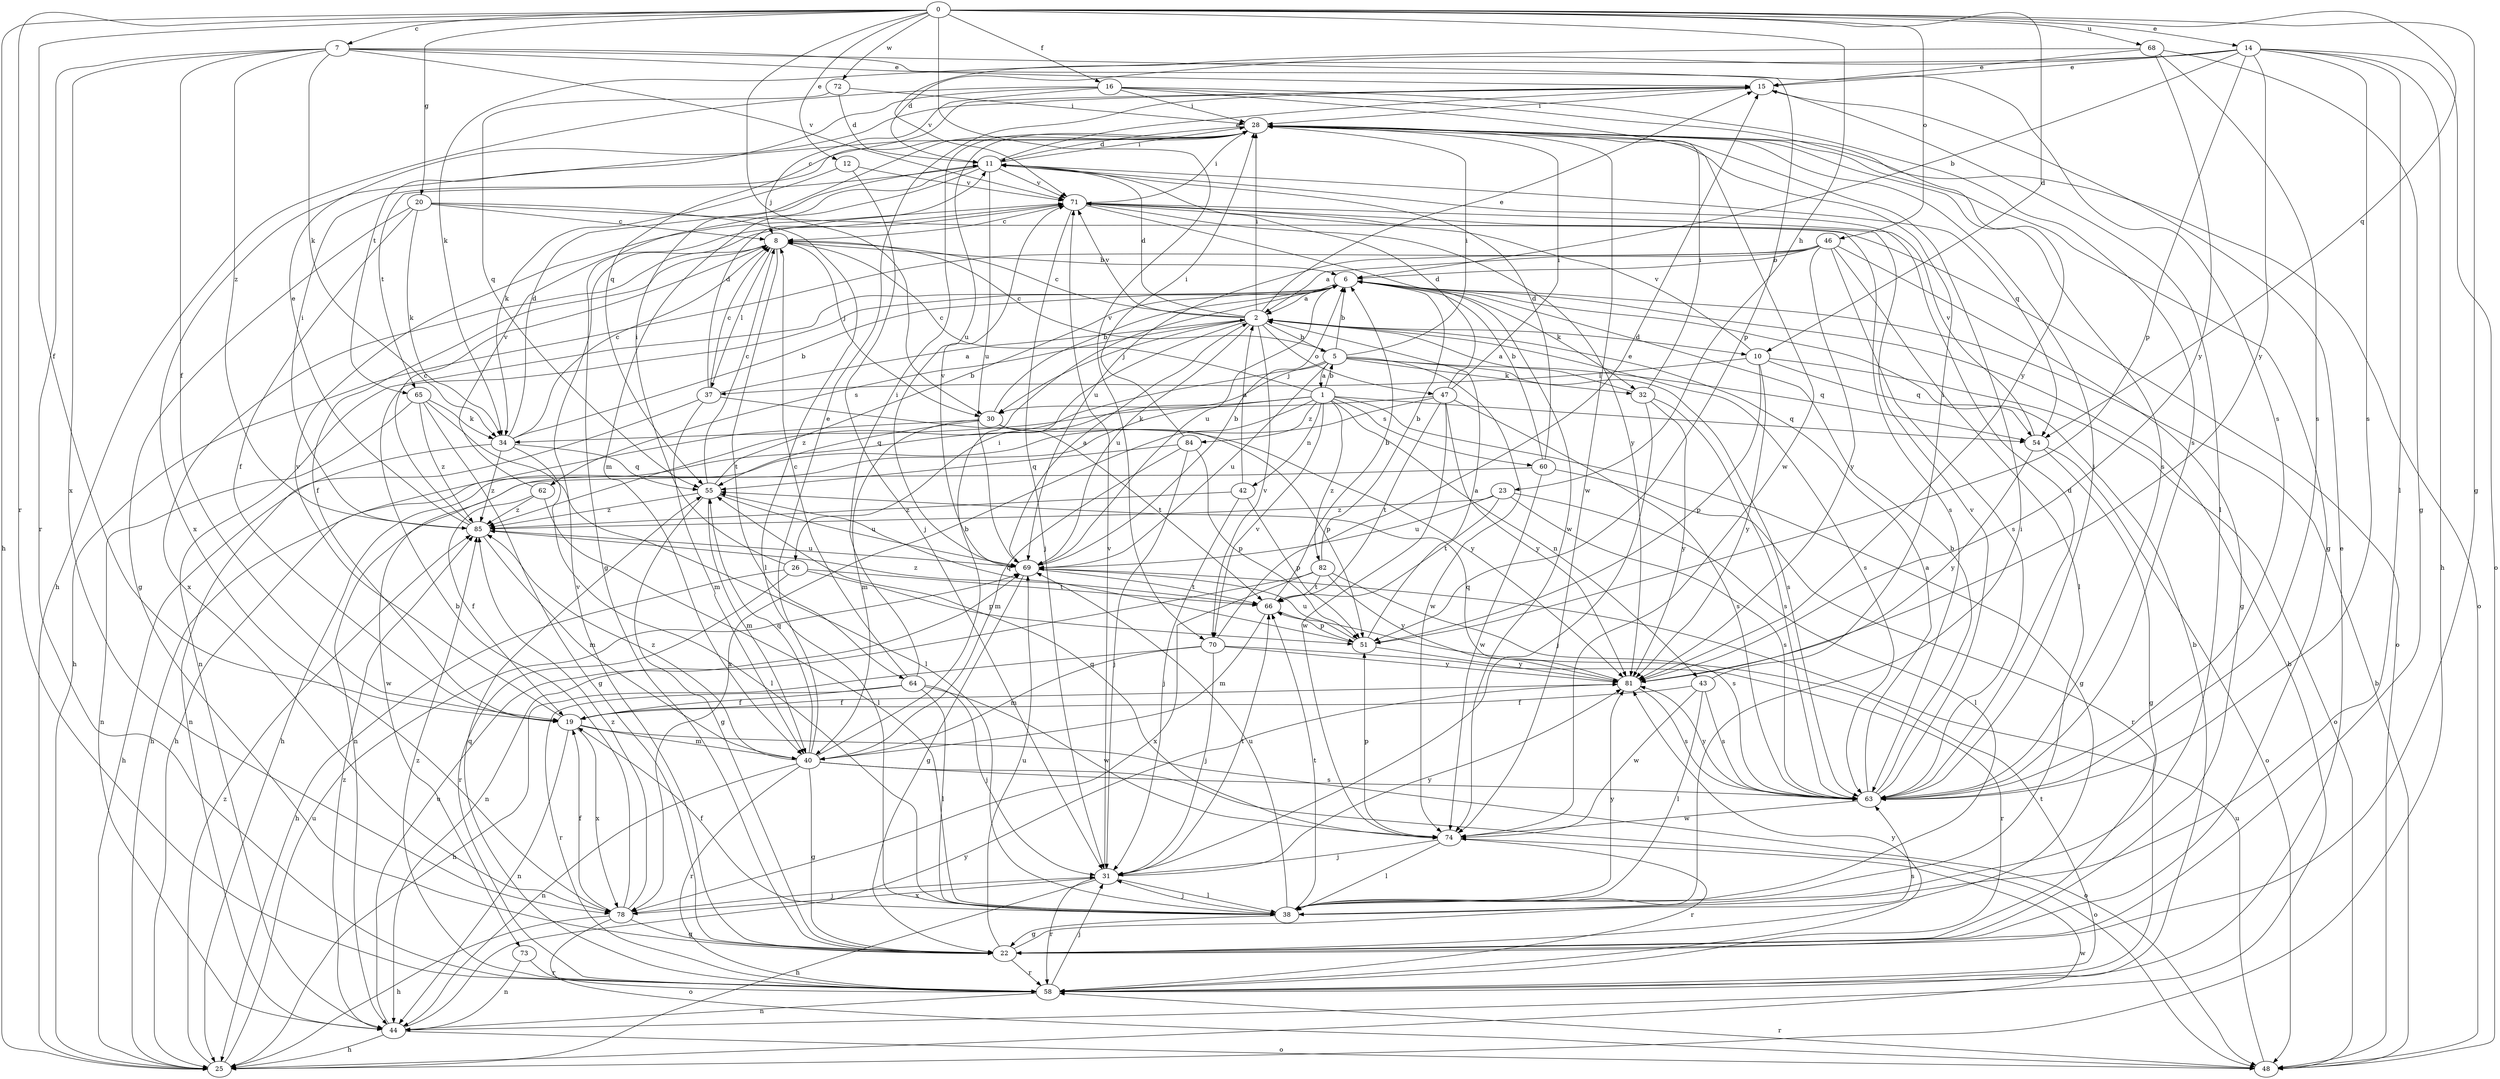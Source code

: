 strict digraph  {
0;
1;
2;
5;
6;
7;
8;
10;
11;
12;
14;
15;
16;
19;
20;
22;
23;
25;
26;
28;
30;
31;
32;
34;
37;
38;
40;
42;
43;
44;
46;
47;
48;
51;
54;
55;
58;
60;
62;
63;
64;
65;
66;
68;
69;
70;
71;
72;
73;
74;
78;
81;
82;
84;
85;
0 -> 7  [label=c];
0 -> 10  [label=d];
0 -> 12  [label=e];
0 -> 14  [label=e];
0 -> 16  [label=f];
0 -> 19  [label=f];
0 -> 20  [label=g];
0 -> 22  [label=g];
0 -> 23  [label=h];
0 -> 25  [label=h];
0 -> 30  [label=j];
0 -> 46  [label=o];
0 -> 54  [label=q];
0 -> 58  [label=r];
0 -> 68  [label=u];
0 -> 70  [label=v];
0 -> 72  [label=w];
1 -> 5  [label=b];
1 -> 8  [label=c];
1 -> 22  [label=g];
1 -> 25  [label=h];
1 -> 42  [label=n];
1 -> 43  [label=n];
1 -> 54  [label=q];
1 -> 60  [label=s];
1 -> 70  [label=v];
1 -> 73  [label=w];
1 -> 78  [label=x];
1 -> 82  [label=z];
1 -> 84  [label=z];
2 -> 5  [label=b];
2 -> 8  [label=c];
2 -> 10  [label=d];
2 -> 11  [label=d];
2 -> 15  [label=e];
2 -> 26  [label=i];
2 -> 28  [label=i];
2 -> 30  [label=j];
2 -> 47  [label=o];
2 -> 62  [label=s];
2 -> 63  [label=s];
2 -> 69  [label=u];
2 -> 70  [label=v];
2 -> 71  [label=v];
5 -> 1  [label=a];
5 -> 6  [label=b];
5 -> 8  [label=c];
5 -> 28  [label=i];
5 -> 30  [label=j];
5 -> 32  [label=k];
5 -> 54  [label=q];
5 -> 63  [label=s];
5 -> 69  [label=u];
5 -> 74  [label=w];
5 -> 85  [label=z];
6 -> 2  [label=a];
6 -> 32  [label=k];
6 -> 44  [label=n];
6 -> 69  [label=u];
7 -> 15  [label=e];
7 -> 19  [label=f];
7 -> 34  [label=k];
7 -> 51  [label=p];
7 -> 58  [label=r];
7 -> 63  [label=s];
7 -> 71  [label=v];
7 -> 78  [label=x];
7 -> 85  [label=z];
8 -> 6  [label=b];
8 -> 19  [label=f];
8 -> 30  [label=j];
8 -> 37  [label=l];
8 -> 64  [label=t];
8 -> 78  [label=x];
10 -> 37  [label=l];
10 -> 48  [label=o];
10 -> 51  [label=p];
10 -> 54  [label=q];
10 -> 71  [label=v];
10 -> 81  [label=y];
11 -> 15  [label=e];
11 -> 22  [label=g];
11 -> 28  [label=i];
11 -> 40  [label=m];
11 -> 54  [label=q];
11 -> 65  [label=t];
11 -> 69  [label=u];
11 -> 71  [label=v];
12 -> 31  [label=j];
12 -> 34  [label=k];
12 -> 71  [label=v];
14 -> 6  [label=b];
14 -> 11  [label=d];
14 -> 15  [label=e];
14 -> 25  [label=h];
14 -> 34  [label=k];
14 -> 38  [label=l];
14 -> 48  [label=o];
14 -> 51  [label=p];
14 -> 63  [label=s];
14 -> 81  [label=y];
15 -> 28  [label=i];
15 -> 38  [label=l];
15 -> 55  [label=q];
16 -> 8  [label=c];
16 -> 25  [label=h];
16 -> 28  [label=i];
16 -> 63  [label=s];
16 -> 65  [label=t];
16 -> 74  [label=w];
16 -> 81  [label=y];
19 -> 40  [label=m];
19 -> 44  [label=n];
19 -> 48  [label=o];
19 -> 71  [label=v];
19 -> 78  [label=x];
20 -> 8  [label=c];
20 -> 19  [label=f];
20 -> 22  [label=g];
20 -> 34  [label=k];
20 -> 38  [label=l];
20 -> 48  [label=o];
22 -> 58  [label=r];
22 -> 63  [label=s];
22 -> 69  [label=u];
22 -> 71  [label=v];
23 -> 38  [label=l];
23 -> 63  [label=s];
23 -> 66  [label=t];
23 -> 69  [label=u];
23 -> 85  [label=z];
25 -> 69  [label=u];
25 -> 74  [label=w];
25 -> 85  [label=z];
26 -> 25  [label=h];
26 -> 28  [label=i];
26 -> 51  [label=p];
26 -> 58  [label=r];
26 -> 66  [label=t];
28 -> 11  [label=d];
28 -> 22  [label=g];
28 -> 48  [label=o];
28 -> 63  [label=s];
28 -> 69  [label=u];
28 -> 74  [label=w];
28 -> 78  [label=x];
30 -> 6  [label=b];
30 -> 25  [label=h];
30 -> 40  [label=m];
30 -> 51  [label=p];
30 -> 55  [label=q];
30 -> 66  [label=t];
31 -> 25  [label=h];
31 -> 38  [label=l];
31 -> 58  [label=r];
31 -> 66  [label=t];
31 -> 71  [label=v];
31 -> 78  [label=x];
31 -> 81  [label=y];
32 -> 2  [label=a];
32 -> 28  [label=i];
32 -> 31  [label=j];
32 -> 63  [label=s];
32 -> 81  [label=y];
34 -> 6  [label=b];
34 -> 8  [label=c];
34 -> 11  [label=d];
34 -> 25  [label=h];
34 -> 38  [label=l];
34 -> 55  [label=q];
34 -> 85  [label=z];
37 -> 2  [label=a];
37 -> 8  [label=c];
37 -> 11  [label=d];
37 -> 40  [label=m];
37 -> 44  [label=n];
37 -> 81  [label=y];
38 -> 19  [label=f];
38 -> 22  [label=g];
38 -> 28  [label=i];
38 -> 31  [label=j];
38 -> 66  [label=t];
38 -> 69  [label=u];
38 -> 81  [label=y];
40 -> 6  [label=b];
40 -> 15  [label=e];
40 -> 22  [label=g];
40 -> 44  [label=n];
40 -> 48  [label=o];
40 -> 55  [label=q];
40 -> 58  [label=r];
40 -> 63  [label=s];
40 -> 85  [label=z];
42 -> 2  [label=a];
42 -> 31  [label=j];
42 -> 51  [label=p];
42 -> 85  [label=z];
43 -> 19  [label=f];
43 -> 28  [label=i];
43 -> 38  [label=l];
43 -> 63  [label=s];
43 -> 74  [label=w];
44 -> 6  [label=b];
44 -> 25  [label=h];
44 -> 48  [label=o];
44 -> 69  [label=u];
44 -> 81  [label=y];
44 -> 85  [label=z];
46 -> 2  [label=a];
46 -> 6  [label=b];
46 -> 22  [label=g];
46 -> 25  [label=h];
46 -> 38  [label=l];
46 -> 63  [label=s];
46 -> 69  [label=u];
46 -> 81  [label=y];
47 -> 11  [label=d];
47 -> 25  [label=h];
47 -> 28  [label=i];
47 -> 34  [label=k];
47 -> 63  [label=s];
47 -> 66  [label=t];
47 -> 74  [label=w];
47 -> 81  [label=y];
48 -> 6  [label=b];
48 -> 58  [label=r];
48 -> 69  [label=u];
51 -> 2  [label=a];
51 -> 55  [label=q];
51 -> 69  [label=u];
51 -> 81  [label=y];
54 -> 22  [label=g];
54 -> 48  [label=o];
54 -> 71  [label=v];
54 -> 81  [label=y];
55 -> 6  [label=b];
55 -> 8  [label=c];
55 -> 22  [label=g];
55 -> 40  [label=m];
55 -> 69  [label=u];
55 -> 85  [label=z];
58 -> 6  [label=b];
58 -> 15  [label=e];
58 -> 31  [label=j];
58 -> 44  [label=n];
58 -> 55  [label=q];
58 -> 66  [label=t];
58 -> 81  [label=y];
58 -> 85  [label=z];
60 -> 6  [label=b];
60 -> 11  [label=d];
60 -> 44  [label=n];
60 -> 58  [label=r];
60 -> 74  [label=w];
62 -> 19  [label=f];
62 -> 38  [label=l];
62 -> 71  [label=v];
62 -> 85  [label=z];
63 -> 2  [label=a];
63 -> 6  [label=b];
63 -> 11  [label=d];
63 -> 28  [label=i];
63 -> 71  [label=v];
63 -> 74  [label=w];
63 -> 81  [label=y];
64 -> 8  [label=c];
64 -> 19  [label=f];
64 -> 28  [label=i];
64 -> 31  [label=j];
64 -> 38  [label=l];
64 -> 58  [label=r];
64 -> 74  [label=w];
65 -> 22  [label=g];
65 -> 34  [label=k];
65 -> 38  [label=l];
65 -> 44  [label=n];
65 -> 85  [label=z];
66 -> 6  [label=b];
66 -> 40  [label=m];
66 -> 51  [label=p];
66 -> 85  [label=z];
68 -> 15  [label=e];
68 -> 22  [label=g];
68 -> 63  [label=s];
68 -> 71  [label=v];
68 -> 81  [label=y];
69 -> 2  [label=a];
69 -> 6  [label=b];
69 -> 22  [label=g];
69 -> 66  [label=t];
69 -> 71  [label=v];
70 -> 15  [label=e];
70 -> 25  [label=h];
70 -> 31  [label=j];
70 -> 40  [label=m];
70 -> 58  [label=r];
70 -> 81  [label=y];
71 -> 8  [label=c];
71 -> 28  [label=i];
71 -> 31  [label=j];
71 -> 63  [label=s];
71 -> 74  [label=w];
71 -> 81  [label=y];
72 -> 11  [label=d];
72 -> 28  [label=i];
72 -> 55  [label=q];
73 -> 44  [label=n];
73 -> 58  [label=r];
74 -> 31  [label=j];
74 -> 38  [label=l];
74 -> 51  [label=p];
74 -> 55  [label=q];
74 -> 58  [label=r];
78 -> 6  [label=b];
78 -> 19  [label=f];
78 -> 22  [label=g];
78 -> 25  [label=h];
78 -> 31  [label=j];
78 -> 48  [label=o];
78 -> 85  [label=z];
81 -> 19  [label=f];
81 -> 55  [label=q];
81 -> 63  [label=s];
82 -> 6  [label=b];
82 -> 44  [label=n];
82 -> 63  [label=s];
82 -> 66  [label=t];
82 -> 78  [label=x];
82 -> 81  [label=y];
84 -> 28  [label=i];
84 -> 31  [label=j];
84 -> 40  [label=m];
84 -> 51  [label=p];
84 -> 55  [label=q];
85 -> 8  [label=c];
85 -> 15  [label=e];
85 -> 28  [label=i];
85 -> 40  [label=m];
85 -> 69  [label=u];
}
